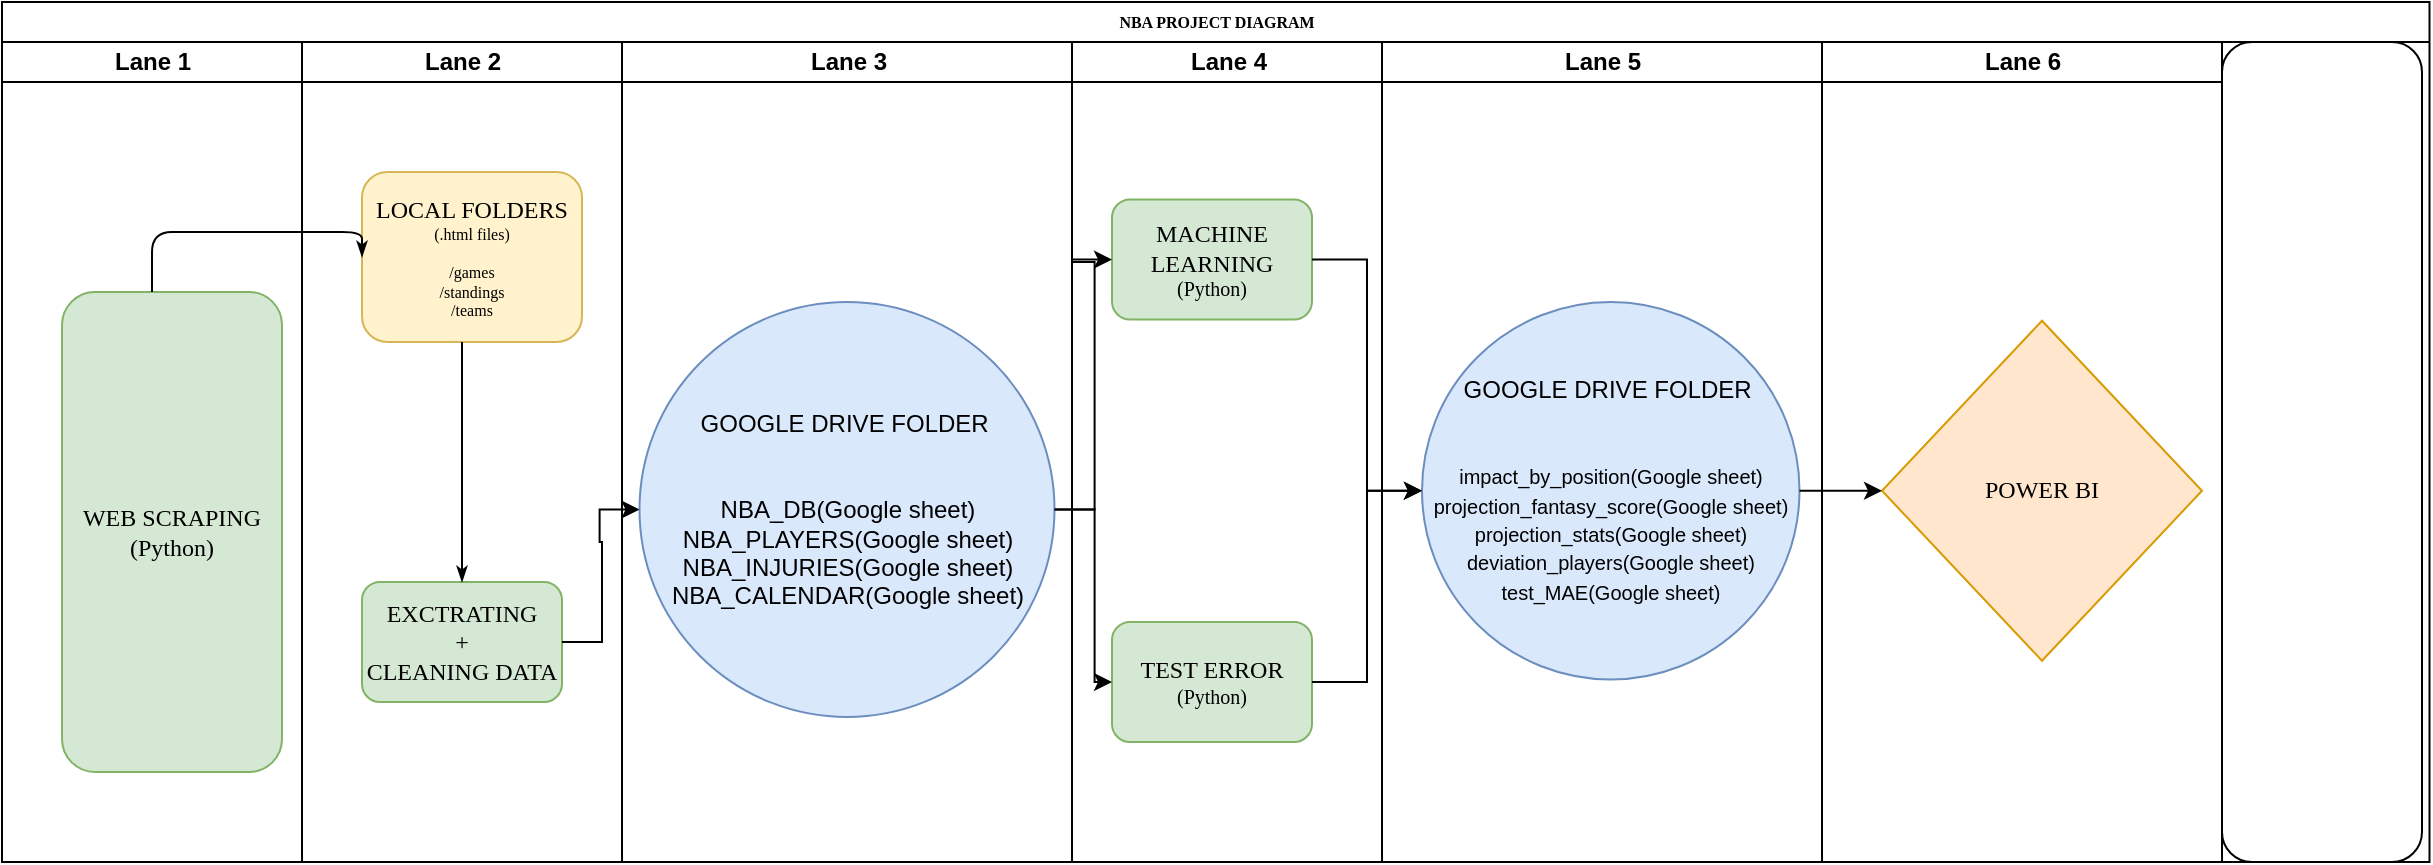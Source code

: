 <mxfile version="22.1.16" type="github">
  <diagram name="Page-1" id="74e2e168-ea6b-b213-b513-2b3c1d86103e">
    <mxGraphModel dx="1728" dy="915" grid="1" gridSize="10" guides="1" tooltips="1" connect="1" arrows="1" fold="1" page="1" pageScale="1" pageWidth="1100" pageHeight="850" background="none" math="0" shadow="0">
      <root>
        <mxCell id="0" />
        <mxCell id="1" parent="0" />
        <mxCell id="77e6c97f196da883-1" value="NBA PROJECT DIAGRAM" style="swimlane;html=1;childLayout=stackLayout;startSize=20;rounded=0;shadow=0;labelBackgroundColor=none;strokeWidth=1;fontFamily=Verdana;fontSize=8;align=center;" parent="1" vertex="1">
          <mxGeometry x="70" y="40" width="1213.75" height="430" as="geometry" />
        </mxCell>
        <mxCell id="77e6c97f196da883-2" value="Lane 1" style="swimlane;html=1;startSize=20;" parent="77e6c97f196da883-1" vertex="1">
          <mxGeometry y="20" width="150" height="410" as="geometry" />
        </mxCell>
        <mxCell id="77e6c97f196da883-8" value="&lt;font style=&quot;font-size: 12px;&quot;&gt;WEB SCRAPING&lt;br&gt;(Python)&lt;/font&gt;" style="rounded=1;whiteSpace=wrap;html=1;shadow=0;labelBackgroundColor=none;strokeWidth=1;fontFamily=Verdana;fontSize=8;align=center;fillColor=#d5e8d4;strokeColor=#82b366;" parent="77e6c97f196da883-2" vertex="1">
          <mxGeometry x="30" y="125" width="110" height="240" as="geometry" />
        </mxCell>
        <mxCell id="77e6c97f196da883-3" value="Lane 2" style="swimlane;html=1;startSize=20;" parent="77e6c97f196da883-1" vertex="1">
          <mxGeometry x="150" y="20" width="160" height="410" as="geometry" />
        </mxCell>
        <mxCell id="77e6c97f196da883-11" value="&lt;font style=&quot;font-size: 12px;&quot;&gt;LOCAL FOLDERS&lt;br&gt;&lt;/font&gt;(.html files)&lt;br&gt;&lt;br&gt;/games&lt;br&gt;/standings&lt;br&gt;/teams" style="rounded=1;whiteSpace=wrap;html=1;shadow=0;labelBackgroundColor=none;strokeWidth=1;fontFamily=Verdana;fontSize=8;align=center;fillColor=#fff2cc;strokeColor=#d6b656;" parent="77e6c97f196da883-3" vertex="1">
          <mxGeometry x="30" y="65" width="110" height="85" as="geometry" />
        </mxCell>
        <mxCell id="77e6c97f196da883-17" value="&lt;font style=&quot;font-size: 12px;&quot;&gt;EXCTRATING&lt;br&gt;+ &lt;br&gt;CLEANING DATA&lt;/font&gt;" style="rounded=1;whiteSpace=wrap;html=1;shadow=0;labelBackgroundColor=none;strokeWidth=1;fontFamily=Verdana;fontSize=8;align=center;fillColor=#d5e8d4;strokeColor=#82b366;" parent="77e6c97f196da883-3" vertex="1">
          <mxGeometry x="30" y="270" width="100" height="60" as="geometry" />
        </mxCell>
        <mxCell id="77e6c97f196da883-27" style="edgeStyle=orthogonalEdgeStyle;rounded=1;html=1;labelBackgroundColor=none;startArrow=none;startFill=0;startSize=5;endArrow=classicThin;endFill=1;endSize=5;jettySize=auto;orthogonalLoop=1;strokeWidth=1;fontFamily=Verdana;fontSize=8;entryX=0.5;entryY=0;entryDx=0;entryDy=0;" parent="77e6c97f196da883-3" source="77e6c97f196da883-11" target="77e6c97f196da883-17" edge="1">
          <mxGeometry relative="1" as="geometry">
            <Array as="points">
              <mxPoint x="80" y="270" />
            </Array>
          </mxGeometry>
        </mxCell>
        <mxCell id="77e6c97f196da883-4" value="Lane 3" style="swimlane;html=1;startSize=20;" parent="77e6c97f196da883-1" vertex="1">
          <mxGeometry x="310" y="20" width="225" height="410" as="geometry" />
        </mxCell>
        <mxCell id="0vmomIXjjfcit_l2Lc3G-2" value="GOOGLE DRIVE FOLDER&amp;nbsp;&lt;br&gt;&lt;br&gt;&lt;br&gt;NBA_DB(Google sheet)&lt;br&gt;NBA_PLAYERS(Google sheet)&lt;br&gt;NBA_INJURIES(Google sheet)&lt;br&gt;NBA_CALENDAR(Google sheet)&lt;br&gt;" style="ellipse;whiteSpace=wrap;html=1;aspect=fixed;fillColor=#dae8fc;strokeColor=#6c8ebf;" vertex="1" parent="77e6c97f196da883-4">
          <mxGeometry x="8.75" y="130" width="207.5" height="207.5" as="geometry" />
        </mxCell>
        <mxCell id="77e6c97f196da883-5" value="Lane 4" style="swimlane;html=1;startSize=20;" parent="77e6c97f196da883-1" vertex="1">
          <mxGeometry x="535" y="20" width="155" height="410" as="geometry" />
        </mxCell>
        <mxCell id="77e6c97f196da883-14" value="&lt;font style=&quot;&quot;&gt;&lt;font style=&quot;font-size: 12px;&quot;&gt;MACHINE LEARNING&lt;/font&gt;&lt;br&gt;&lt;span style=&quot;font-size: 10px;&quot;&gt;(Python)&lt;/span&gt;&lt;/font&gt;" style="rounded=1;whiteSpace=wrap;html=1;shadow=0;labelBackgroundColor=none;strokeWidth=1;fontFamily=Verdana;fontSize=8;align=center;fillColor=#d5e8d4;strokeColor=#82b366;" parent="77e6c97f196da883-5" vertex="1">
          <mxGeometry x="20" y="78.75" width="100" height="60" as="geometry" />
        </mxCell>
        <mxCell id="0vmomIXjjfcit_l2Lc3G-8" value="&lt;font style=&quot;font-size: 12px;&quot;&gt;TEST ERROR&lt;/font&gt;&lt;font style=&quot;font-size: 10px;&quot;&gt; (Python)&lt;/font&gt;" style="rounded=1;whiteSpace=wrap;html=1;shadow=0;labelBackgroundColor=none;strokeWidth=1;fontFamily=Verdana;fontSize=8;align=center;fillColor=#d5e8d4;strokeColor=#82b366;" vertex="1" parent="77e6c97f196da883-5">
          <mxGeometry x="20" y="290" width="100" height="60" as="geometry" />
        </mxCell>
        <mxCell id="77e6c97f196da883-6" value="Lane 5" style="swimlane;html=1;startSize=20;" parent="77e6c97f196da883-1" vertex="1">
          <mxGeometry x="690" y="20" width="220" height="410" as="geometry" />
        </mxCell>
        <mxCell id="0vmomIXjjfcit_l2Lc3G-7" value="&lt;font style=&quot;&quot;&gt;&lt;font style=&quot;font-size: 12px;&quot;&gt;GOOGLE DRIVE FOLDER&amp;nbsp;&lt;/font&gt;&lt;br&gt;&lt;br&gt;&lt;br&gt;&lt;font style=&quot;font-size: 10px;&quot;&gt;impact_by_position(Google sheet)&lt;br&gt;projection_fantasy_score(Google sheet)&lt;br&gt;projection_stats(Google sheet)&lt;br style=&quot;border-color: var(--border-color);&quot;&gt;deviation_players(Google sheet)&lt;br&gt;test_MAE(Google sheet)&lt;/font&gt;&lt;/font&gt;" style="ellipse;whiteSpace=wrap;html=1;aspect=fixed;fillColor=#dae8fc;strokeColor=#6c8ebf;" vertex="1" parent="77e6c97f196da883-6">
          <mxGeometry x="20" y="130" width="188.75" height="188.75" as="geometry" />
        </mxCell>
        <mxCell id="77e6c97f196da883-7" value="Lane 6" style="swimlane;html=1;startSize=20;" parent="77e6c97f196da883-1" vertex="1">
          <mxGeometry x="910" y="20" width="200" height="410" as="geometry" />
        </mxCell>
        <mxCell id="77e6c97f196da883-20" value="&lt;font style=&quot;font-size: 12px;&quot;&gt;POWER BI&lt;/font&gt;" style="rhombus;whiteSpace=wrap;html=1;rounded=0;shadow=0;labelBackgroundColor=none;strokeWidth=1;fontFamily=Verdana;fontSize=8;align=center;fillColor=#ffe6cc;strokeColor=#d79b00;" parent="77e6c97f196da883-7" vertex="1">
          <mxGeometry x="30" y="139.38" width="160" height="170" as="geometry" />
        </mxCell>
        <mxCell id="0vmomIXjjfcit_l2Lc3G-1" value="" style="edgeStyle=orthogonalEdgeStyle;rounded=1;html=1;labelBackgroundColor=none;startArrow=none;startFill=0;startSize=5;endArrow=classicThin;endFill=1;endSize=5;jettySize=auto;orthogonalLoop=1;strokeWidth=1;fontFamily=Verdana;fontSize=8;entryX=0;entryY=0.5;entryDx=0;entryDy=0;" edge="1" parent="77e6c97f196da883-1" source="77e6c97f196da883-8" target="77e6c97f196da883-11">
          <mxGeometry relative="1" as="geometry">
            <mxPoint x="200" y="360" as="sourcePoint" />
            <mxPoint x="310" y="185" as="targetPoint" />
            <Array as="points">
              <mxPoint x="75" y="115" />
            </Array>
          </mxGeometry>
        </mxCell>
        <mxCell id="77e6c97f196da883-9" value="" style="rounded=1;whiteSpace=wrap;html=1;shadow=0;labelBackgroundColor=none;strokeWidth=1;fontFamily=Verdana;fontSize=8;align=center;" parent="77e6c97f196da883-1" vertex="1">
          <mxGeometry x="1110" y="20" width="100" height="410" as="geometry" />
        </mxCell>
        <mxCell id="0vmomIXjjfcit_l2Lc3G-6" style="edgeStyle=orthogonalEdgeStyle;rounded=0;orthogonalLoop=1;jettySize=auto;html=1;entryX=0;entryY=0.5;entryDx=0;entryDy=0;" edge="1" parent="77e6c97f196da883-1" source="77e6c97f196da883-17" target="0vmomIXjjfcit_l2Lc3G-2">
          <mxGeometry relative="1" as="geometry" />
        </mxCell>
        <mxCell id="0vmomIXjjfcit_l2Lc3G-9" style="edgeStyle=orthogonalEdgeStyle;rounded=0;orthogonalLoop=1;jettySize=auto;html=1;entryX=0;entryY=0.5;entryDx=0;entryDy=0;" edge="1" parent="77e6c97f196da883-1" source="0vmomIXjjfcit_l2Lc3G-2" target="0vmomIXjjfcit_l2Lc3G-8">
          <mxGeometry relative="1" as="geometry" />
        </mxCell>
        <mxCell id="0vmomIXjjfcit_l2Lc3G-11" style="edgeStyle=orthogonalEdgeStyle;rounded=0;orthogonalLoop=1;jettySize=auto;html=1;entryX=0;entryY=0.5;entryDx=0;entryDy=0;" edge="1" parent="77e6c97f196da883-1" source="0vmomIXjjfcit_l2Lc3G-8" target="0vmomIXjjfcit_l2Lc3G-7">
          <mxGeometry relative="1" as="geometry" />
        </mxCell>
        <mxCell id="0vmomIXjjfcit_l2Lc3G-12" style="edgeStyle=orthogonalEdgeStyle;rounded=0;orthogonalLoop=1;jettySize=auto;html=1;entryX=0;entryY=0.5;entryDx=0;entryDy=0;" edge="1" parent="77e6c97f196da883-1" source="0vmomIXjjfcit_l2Lc3G-2" target="77e6c97f196da883-14">
          <mxGeometry relative="1" as="geometry" />
        </mxCell>
        <mxCell id="0vmomIXjjfcit_l2Lc3G-13" style="edgeStyle=orthogonalEdgeStyle;rounded=0;orthogonalLoop=1;jettySize=auto;html=1;entryX=0;entryY=0.5;entryDx=0;entryDy=0;" edge="1" parent="77e6c97f196da883-1" source="77e6c97f196da883-14" target="0vmomIXjjfcit_l2Lc3G-7">
          <mxGeometry relative="1" as="geometry" />
        </mxCell>
        <mxCell id="0vmomIXjjfcit_l2Lc3G-14" style="edgeStyle=orthogonalEdgeStyle;rounded=0;orthogonalLoop=1;jettySize=auto;html=1;entryX=0;entryY=0.5;entryDx=0;entryDy=0;" edge="1" parent="77e6c97f196da883-1" source="0vmomIXjjfcit_l2Lc3G-7" target="77e6c97f196da883-20">
          <mxGeometry relative="1" as="geometry" />
        </mxCell>
      </root>
    </mxGraphModel>
  </diagram>
</mxfile>
